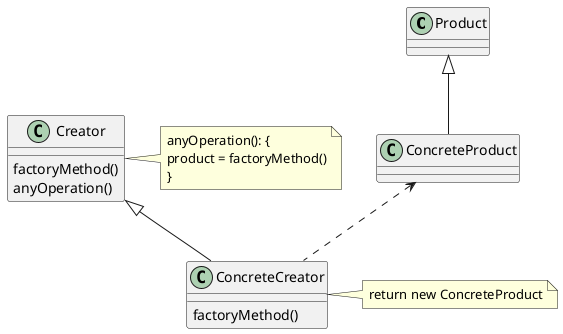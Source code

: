 @startuml
Product <|-- ConcreteProduct
Creator <|-- ConcreteCreator
Creator : factoryMethod()
Creator : anyOperation()
ConcreteCreator : factoryMethod()
ConcreteProduct <.. ConcreteCreator
note right of Creator : anyOperation(): {\nproduct = factoryMethod()\n}
note right of ConcreteCreator: return new ConcreteProduct
@enduml